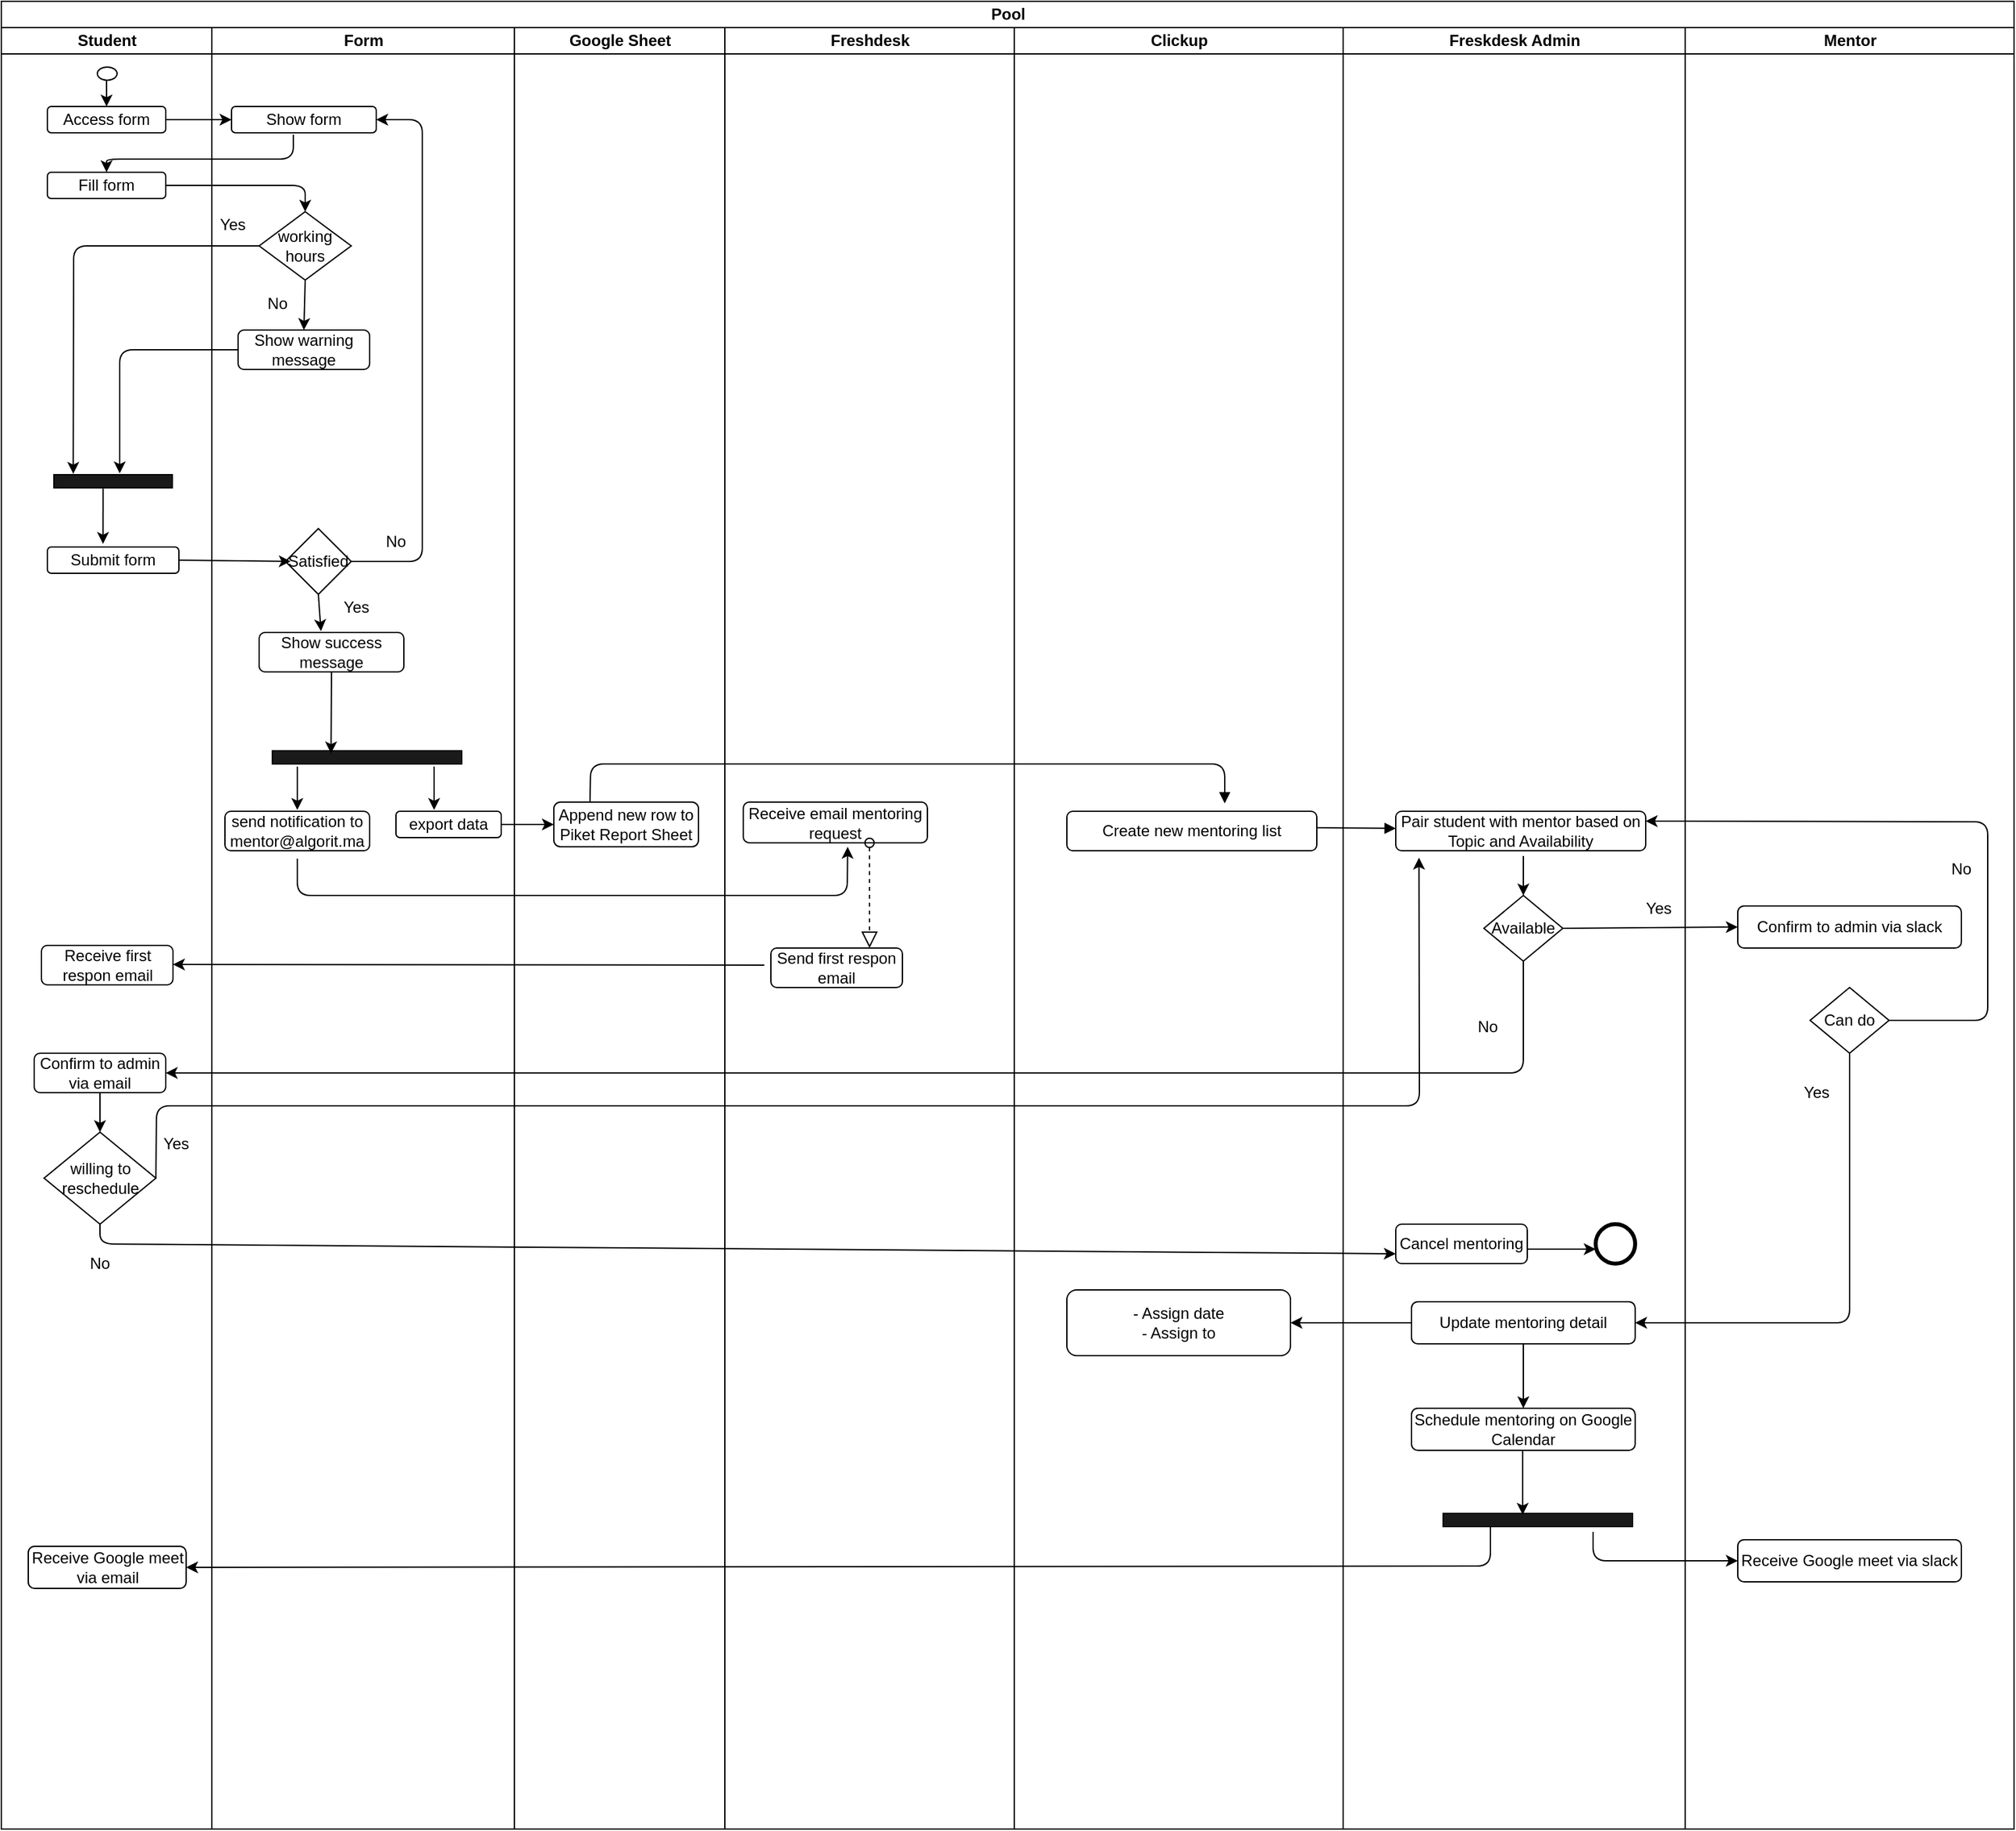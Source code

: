 <mxfile version="14.6.3" type="github">
  <diagram id="prtHgNgQTEPvFCAcTncT" name="Page-1">
    <mxGraphModel dx="782" dy="380" grid="1" gridSize="10" guides="1" tooltips="1" connect="1" arrows="1" fold="1" page="1" pageScale="1" pageWidth="827" pageHeight="1169" math="0" shadow="0">
      <root>
        <mxCell id="0" />
        <mxCell id="1" parent="0" />
        <mxCell id="jEkatf-dR_FKRXyiLeA1-9" value="Pool" style="swimlane;html=1;childLayout=stackLayout;resizeParent=1;resizeParentMax=0;startSize=20;" parent="1" vertex="1">
          <mxGeometry x="70" y="150" width="1530" height="1390" as="geometry" />
        </mxCell>
        <mxCell id="jEkatf-dR_FKRXyiLeA1-10" value="Student" style="swimlane;html=1;startSize=20;" parent="jEkatf-dR_FKRXyiLeA1-9" vertex="1">
          <mxGeometry y="20" width="160" height="1370" as="geometry" />
        </mxCell>
        <mxCell id="jEkatf-dR_FKRXyiLeA1-14" value="" style="shape=mxgraph.bpmn.shape;html=1;verticalLabelPosition=bottom;labelBackgroundColor=#ffffff;verticalAlign=top;align=center;perimeter=ellipsePerimeter;outlineConnect=0;outline=standard;symbol=general;" parent="jEkatf-dR_FKRXyiLeA1-10" vertex="1">
          <mxGeometry x="73" y="30" width="15" height="10" as="geometry" />
        </mxCell>
        <mxCell id="jEkatf-dR_FKRXyiLeA1-15" value="Access form" style="shape=ext;rounded=1;html=1;whiteSpace=wrap;" parent="jEkatf-dR_FKRXyiLeA1-10" vertex="1">
          <mxGeometry x="35" y="60" width="90" height="20" as="geometry" />
        </mxCell>
        <mxCell id="jEkatf-dR_FKRXyiLeA1-19" value="Fill form" style="shape=ext;rounded=1;html=1;whiteSpace=wrap;" parent="jEkatf-dR_FKRXyiLeA1-10" vertex="1">
          <mxGeometry x="35" y="110" width="90" height="20" as="geometry" />
        </mxCell>
        <mxCell id="jEkatf-dR_FKRXyiLeA1-23" value="Submit form" style="shape=ext;rounded=1;html=1;whiteSpace=wrap;" parent="jEkatf-dR_FKRXyiLeA1-10" vertex="1">
          <mxGeometry x="35" y="395" width="100" height="20" as="geometry" />
        </mxCell>
        <mxCell id="jEkatf-dR_FKRXyiLeA1-28" value="" style="rounded=0;whiteSpace=wrap;html=1;fillColor=#1A1A1A;" parent="jEkatf-dR_FKRXyiLeA1-10" vertex="1">
          <mxGeometry x="40" y="340" width="90" height="10" as="geometry" />
        </mxCell>
        <mxCell id="jEkatf-dR_FKRXyiLeA1-39" value="" style="endArrow=classic;html=1;exitX=0.415;exitY=1.067;exitDx=0;exitDy=0;exitPerimeter=0;entryX=0.423;entryY=-0.117;entryDx=0;entryDy=0;entryPerimeter=0;" parent="jEkatf-dR_FKRXyiLeA1-10" source="jEkatf-dR_FKRXyiLeA1-28" target="jEkatf-dR_FKRXyiLeA1-23" edge="1">
          <mxGeometry width="50" height="50" relative="1" as="geometry">
            <mxPoint x="320" y="300" as="sourcePoint" />
            <mxPoint x="370" y="250" as="targetPoint" />
          </mxGeometry>
        </mxCell>
        <mxCell id="jEkatf-dR_FKRXyiLeA1-40" value="" style="endArrow=classic;html=1;" parent="jEkatf-dR_FKRXyiLeA1-10" edge="1">
          <mxGeometry width="50" height="50" relative="1" as="geometry">
            <mxPoint x="80" y="40" as="sourcePoint" />
            <mxPoint x="80" y="60" as="targetPoint" />
          </mxGeometry>
        </mxCell>
        <mxCell id="jEkatf-dR_FKRXyiLeA1-43" value="Receive first respon email" style="shape=ext;rounded=1;html=1;whiteSpace=wrap;" parent="jEkatf-dR_FKRXyiLeA1-10" vertex="1">
          <mxGeometry x="30.5" y="698" width="100" height="30" as="geometry" />
        </mxCell>
        <mxCell id="jEkatf-dR_FKRXyiLeA1-142" value="Confirm to admin via email" style="shape=ext;rounded=1;html=1;whiteSpace=wrap;" parent="jEkatf-dR_FKRXyiLeA1-10" vertex="1">
          <mxGeometry x="25" y="780" width="100" height="30" as="geometry" />
        </mxCell>
        <mxCell id="jEkatf-dR_FKRXyiLeA1-153" value="willing to reschedule" style="rhombus;whiteSpace=wrap;html=1;" parent="jEkatf-dR_FKRXyiLeA1-10" vertex="1">
          <mxGeometry x="32.5" y="840" width="85" height="70" as="geometry" />
        </mxCell>
        <mxCell id="jEkatf-dR_FKRXyiLeA1-154" value="Yes" style="text;html=1;strokeColor=none;fillColor=none;align=center;verticalAlign=middle;whiteSpace=wrap;rounded=0;" parent="jEkatf-dR_FKRXyiLeA1-10" vertex="1">
          <mxGeometry x="112.5" y="839" width="40" height="20" as="geometry" />
        </mxCell>
        <mxCell id="jEkatf-dR_FKRXyiLeA1-155" value="No" style="text;html=1;strokeColor=none;fillColor=none;align=center;verticalAlign=middle;whiteSpace=wrap;rounded=0;" parent="jEkatf-dR_FKRXyiLeA1-10" vertex="1">
          <mxGeometry x="55" y="930" width="40" height="20" as="geometry" />
        </mxCell>
        <mxCell id="jEkatf-dR_FKRXyiLeA1-157" value="" style="endArrow=classic;html=1;exitX=0.5;exitY=1;exitDx=0;exitDy=0;entryX=0.5;entryY=0;entryDx=0;entryDy=0;" parent="jEkatf-dR_FKRXyiLeA1-10" source="jEkatf-dR_FKRXyiLeA1-142" target="jEkatf-dR_FKRXyiLeA1-153" edge="1">
          <mxGeometry width="50" height="50" relative="1" as="geometry">
            <mxPoint x="450" y="900" as="sourcePoint" />
            <mxPoint x="500" y="850" as="targetPoint" />
          </mxGeometry>
        </mxCell>
        <mxCell id="bVA2tYg72Dks3-2WFUud-3" value="Receive Google meet via email" style="shape=ext;rounded=1;html=1;whiteSpace=wrap;" vertex="1" parent="jEkatf-dR_FKRXyiLeA1-10">
          <mxGeometry x="20.5" y="1155" width="120" height="32" as="geometry" />
        </mxCell>
        <mxCell id="jEkatf-dR_FKRXyiLeA1-11" value="Form" style="swimlane;html=1;startSize=20;" parent="jEkatf-dR_FKRXyiLeA1-9" vertex="1">
          <mxGeometry x="160" y="20" width="230" height="1370" as="geometry" />
        </mxCell>
        <mxCell id="jEkatf-dR_FKRXyiLeA1-16" value="Show form" style="shape=ext;rounded=1;html=1;whiteSpace=wrap;" parent="jEkatf-dR_FKRXyiLeA1-11" vertex="1">
          <mxGeometry x="15" y="60" width="110" height="20" as="geometry" />
        </mxCell>
        <mxCell id="jEkatf-dR_FKRXyiLeA1-21" value="working hours" style="rhombus;whiteSpace=wrap;html=1;" parent="jEkatf-dR_FKRXyiLeA1-11" vertex="1">
          <mxGeometry x="36" y="140" width="70" height="52" as="geometry" />
        </mxCell>
        <mxCell id="jEkatf-dR_FKRXyiLeA1-24" value="Show warning message" style="shape=ext;rounded=1;html=1;whiteSpace=wrap;" parent="jEkatf-dR_FKRXyiLeA1-11" vertex="1">
          <mxGeometry x="20" y="230" width="100" height="30" as="geometry" />
        </mxCell>
        <mxCell id="jEkatf-dR_FKRXyiLeA1-33" value="No" style="text;html=1;strokeColor=none;fillColor=none;align=center;verticalAlign=middle;whiteSpace=wrap;rounded=0;" parent="jEkatf-dR_FKRXyiLeA1-11" vertex="1">
          <mxGeometry x="30" y="200" width="40" height="20" as="geometry" />
        </mxCell>
        <mxCell id="jEkatf-dR_FKRXyiLeA1-34" value="Yes" style="text;html=1;strokeColor=none;fillColor=none;align=center;verticalAlign=middle;whiteSpace=wrap;rounded=0;" parent="jEkatf-dR_FKRXyiLeA1-11" vertex="1">
          <mxGeometry x="-4" y="140" width="40" height="20" as="geometry" />
        </mxCell>
        <mxCell id="jEkatf-dR_FKRXyiLeA1-36" value="" style="endArrow=classic;html=1;exitX=0.5;exitY=1;exitDx=0;exitDy=0;" parent="jEkatf-dR_FKRXyiLeA1-11" source="jEkatf-dR_FKRXyiLeA1-21" edge="1">
          <mxGeometry width="50" height="50" relative="1" as="geometry">
            <mxPoint x="160" y="300" as="sourcePoint" />
            <mxPoint x="70" y="230" as="targetPoint" />
          </mxGeometry>
        </mxCell>
        <mxCell id="jEkatf-dR_FKRXyiLeA1-44" value="Show success message" style="shape=ext;rounded=1;html=1;whiteSpace=wrap;" parent="jEkatf-dR_FKRXyiLeA1-11" vertex="1">
          <mxGeometry x="36" y="460" width="110" height="30" as="geometry" />
        </mxCell>
        <mxCell id="jEkatf-dR_FKRXyiLeA1-45" value="Satisfied" style="rhombus;whiteSpace=wrap;html=1;" parent="jEkatf-dR_FKRXyiLeA1-11" vertex="1">
          <mxGeometry x="56" y="381" width="50" height="50" as="geometry" />
        </mxCell>
        <mxCell id="jEkatf-dR_FKRXyiLeA1-47" value="" style="endArrow=classic;html=1;exitX=1;exitY=0.5;exitDx=0;exitDy=0;entryX=1;entryY=0.5;entryDx=0;entryDy=0;" parent="jEkatf-dR_FKRXyiLeA1-11" source="jEkatf-dR_FKRXyiLeA1-45" target="jEkatf-dR_FKRXyiLeA1-16" edge="1">
          <mxGeometry width="50" height="50" relative="1" as="geometry">
            <mxPoint x="110" y="400" as="sourcePoint" />
            <mxPoint x="130" y="70" as="targetPoint" />
            <Array as="points">
              <mxPoint x="160" y="406" />
              <mxPoint x="160" y="70" />
            </Array>
          </mxGeometry>
        </mxCell>
        <mxCell id="jEkatf-dR_FKRXyiLeA1-48" value="No" style="text;html=1;strokeColor=none;fillColor=none;align=center;verticalAlign=middle;whiteSpace=wrap;rounded=0;" parent="jEkatf-dR_FKRXyiLeA1-11" vertex="1">
          <mxGeometry x="120" y="381" width="40" height="20" as="geometry" />
        </mxCell>
        <mxCell id="jEkatf-dR_FKRXyiLeA1-49" value="Yes" style="text;html=1;strokeColor=none;fillColor=none;align=center;verticalAlign=middle;whiteSpace=wrap;rounded=0;" parent="jEkatf-dR_FKRXyiLeA1-11" vertex="1">
          <mxGeometry x="90" y="431" width="40" height="20" as="geometry" />
        </mxCell>
        <mxCell id="jEkatf-dR_FKRXyiLeA1-50" value="" style="endArrow=classic;html=1;exitX=0.5;exitY=1;exitDx=0;exitDy=0;" parent="jEkatf-dR_FKRXyiLeA1-11" source="jEkatf-dR_FKRXyiLeA1-45" edge="1">
          <mxGeometry width="50" height="50" relative="1" as="geometry">
            <mxPoint x="160" y="350" as="sourcePoint" />
            <mxPoint x="83" y="459" as="targetPoint" />
          </mxGeometry>
        </mxCell>
        <mxCell id="jEkatf-dR_FKRXyiLeA1-60" value="send notification to mentor@algorit.ma" style="shape=ext;rounded=1;html=1;whiteSpace=wrap;" parent="jEkatf-dR_FKRXyiLeA1-11" vertex="1">
          <mxGeometry x="10" y="596" width="110" height="30" as="geometry" />
        </mxCell>
        <mxCell id="jEkatf-dR_FKRXyiLeA1-61" value="export data" style="shape=ext;rounded=1;html=1;whiteSpace=wrap;" parent="jEkatf-dR_FKRXyiLeA1-11" vertex="1">
          <mxGeometry x="140" y="596" width="80" height="20" as="geometry" />
        </mxCell>
        <mxCell id="jEkatf-dR_FKRXyiLeA1-62" value="" style="rounded=0;whiteSpace=wrap;html=1;fillColor=#1A1A1A;" parent="jEkatf-dR_FKRXyiLeA1-11" vertex="1">
          <mxGeometry x="46" y="550" width="144" height="10" as="geometry" />
        </mxCell>
        <mxCell id="jEkatf-dR_FKRXyiLeA1-63" value="" style="endArrow=classic;html=1;exitX=0.5;exitY=1;exitDx=0;exitDy=0;entryX=0.31;entryY=0.2;entryDx=0;entryDy=0;entryPerimeter=0;" parent="jEkatf-dR_FKRXyiLeA1-11" source="jEkatf-dR_FKRXyiLeA1-44" target="jEkatf-dR_FKRXyiLeA1-62" edge="1">
          <mxGeometry width="50" height="50" relative="1" as="geometry">
            <mxPoint x="160" y="550" as="sourcePoint" />
            <mxPoint x="93" y="540" as="targetPoint" />
          </mxGeometry>
        </mxCell>
        <mxCell id="jEkatf-dR_FKRXyiLeA1-64" value="" style="endArrow=classic;html=1;entryX=0.5;entryY=0;entryDx=0;entryDy=0;" parent="jEkatf-dR_FKRXyiLeA1-11" edge="1">
          <mxGeometry width="50" height="50" relative="1" as="geometry">
            <mxPoint x="65" y="562" as="sourcePoint" />
            <mxPoint x="65" y="595" as="targetPoint" />
          </mxGeometry>
        </mxCell>
        <mxCell id="jEkatf-dR_FKRXyiLeA1-12" value="Google Sheet" style="swimlane;html=1;startSize=20;" parent="jEkatf-dR_FKRXyiLeA1-9" vertex="1">
          <mxGeometry x="390" y="20" width="160" height="1370" as="geometry" />
        </mxCell>
        <mxCell id="jEkatf-dR_FKRXyiLeA1-66" value="Append new row to Piket Report Sheet" style="shape=ext;rounded=1;html=1;whiteSpace=wrap;" parent="jEkatf-dR_FKRXyiLeA1-12" vertex="1">
          <mxGeometry x="30" y="589" width="110" height="34" as="geometry" />
        </mxCell>
        <mxCell id="jEkatf-dR_FKRXyiLeA1-13" value="Freshdesk" style="swimlane;html=1;startSize=20;" parent="jEkatf-dR_FKRXyiLeA1-9" vertex="1">
          <mxGeometry x="550" y="20" width="220" height="1370" as="geometry" />
        </mxCell>
        <mxCell id="jEkatf-dR_FKRXyiLeA1-68" value="Receive email mentoring request" style="shape=ext;rounded=1;html=1;whiteSpace=wrap;" parent="jEkatf-dR_FKRXyiLeA1-13" vertex="1">
          <mxGeometry x="14" y="589" width="140" height="31" as="geometry" />
        </mxCell>
        <mxCell id="jEkatf-dR_FKRXyiLeA1-70" value="Send first respon email" style="shape=ext;rounded=1;html=1;whiteSpace=wrap;" parent="jEkatf-dR_FKRXyiLeA1-13" vertex="1">
          <mxGeometry x="35" y="700" width="100" height="30" as="geometry" />
        </mxCell>
        <mxCell id="jEkatf-dR_FKRXyiLeA1-73" value="" style="startArrow=oval;startFill=0;startSize=7;endArrow=block;endFill=0;endSize=10;dashed=1;html=1;entryX=0.75;entryY=0;entryDx=0;entryDy=0;" parent="jEkatf-dR_FKRXyiLeA1-13" target="jEkatf-dR_FKRXyiLeA1-70" edge="1">
          <mxGeometry width="100" relative="1" as="geometry">
            <mxPoint x="110" y="620" as="sourcePoint" />
            <mxPoint x="-120" y="670" as="targetPoint" />
          </mxGeometry>
        </mxCell>
        <mxCell id="jEkatf-dR_FKRXyiLeA1-20" value="Clickup" style="swimlane;html=1;startSize=20;" parent="jEkatf-dR_FKRXyiLeA1-9" vertex="1">
          <mxGeometry x="770" y="20" width="250" height="1370" as="geometry" />
        </mxCell>
        <mxCell id="jEkatf-dR_FKRXyiLeA1-74" value="Create new mentoring list" style="shape=ext;rounded=1;html=1;whiteSpace=wrap;" parent="jEkatf-dR_FKRXyiLeA1-20" vertex="1">
          <mxGeometry x="40" y="596" width="190" height="30" as="geometry" />
        </mxCell>
        <mxCell id="jEkatf-dR_FKRXyiLeA1-150" value="- Assign date&lt;br&gt;- Assign to" style="shape=ext;rounded=1;html=1;whiteSpace=wrap;" parent="jEkatf-dR_FKRXyiLeA1-20" vertex="1">
          <mxGeometry x="40" y="960" width="170" height="50" as="geometry" />
        </mxCell>
        <mxCell id="jEkatf-dR_FKRXyiLeA1-37" value="" style="endArrow=classic;html=1;exitX=0;exitY=0.5;exitDx=0;exitDy=0;entryX=0.163;entryY=-0.067;entryDx=0;entryDy=0;entryPerimeter=0;" parent="jEkatf-dR_FKRXyiLeA1-9" source="jEkatf-dR_FKRXyiLeA1-21" target="jEkatf-dR_FKRXyiLeA1-28" edge="1">
          <mxGeometry width="50" height="50" relative="1" as="geometry">
            <mxPoint x="320" y="320" as="sourcePoint" />
            <mxPoint x="370" y="270" as="targetPoint" />
            <Array as="points">
              <mxPoint x="55" y="186" />
            </Array>
          </mxGeometry>
        </mxCell>
        <mxCell id="jEkatf-dR_FKRXyiLeA1-38" value="" style="endArrow=classic;html=1;exitX=0;exitY=0.5;exitDx=0;exitDy=0;" parent="jEkatf-dR_FKRXyiLeA1-9" source="jEkatf-dR_FKRXyiLeA1-24" edge="1">
          <mxGeometry width="50" height="50" relative="1" as="geometry">
            <mxPoint x="320" y="320" as="sourcePoint" />
            <mxPoint x="90" y="359" as="targetPoint" />
            <Array as="points">
              <mxPoint x="90" y="265" />
            </Array>
          </mxGeometry>
        </mxCell>
        <mxCell id="jEkatf-dR_FKRXyiLeA1-41" value="" style="endArrow=classic;html=1;exitX=1;exitY=0.5;exitDx=0;exitDy=0;entryX=0;entryY=0.5;entryDx=0;entryDy=0;" parent="jEkatf-dR_FKRXyiLeA1-9" source="jEkatf-dR_FKRXyiLeA1-15" target="jEkatf-dR_FKRXyiLeA1-16" edge="1">
          <mxGeometry width="50" height="50" relative="1" as="geometry">
            <mxPoint x="320" y="270" as="sourcePoint" />
            <mxPoint x="370" y="220" as="targetPoint" />
          </mxGeometry>
        </mxCell>
        <mxCell id="jEkatf-dR_FKRXyiLeA1-42" value="" style="endArrow=classic;html=1;exitX=0.427;exitY=1.067;exitDx=0;exitDy=0;exitPerimeter=0;entryX=0.5;entryY=0;entryDx=0;entryDy=0;" parent="jEkatf-dR_FKRXyiLeA1-9" source="jEkatf-dR_FKRXyiLeA1-16" target="jEkatf-dR_FKRXyiLeA1-19" edge="1">
          <mxGeometry width="50" height="50" relative="1" as="geometry">
            <mxPoint x="320" y="270" as="sourcePoint" />
            <mxPoint x="370" y="220" as="targetPoint" />
            <Array as="points">
              <mxPoint x="222" y="120" />
              <mxPoint x="80" y="120" />
            </Array>
          </mxGeometry>
        </mxCell>
        <mxCell id="jEkatf-dR_FKRXyiLeA1-46" value="" style="endArrow=classic;html=1;entryX=0.08;entryY=0.5;entryDx=0;entryDy=0;entryPerimeter=0;exitX=1;exitY=0.5;exitDx=0;exitDy=0;" parent="jEkatf-dR_FKRXyiLeA1-9" source="jEkatf-dR_FKRXyiLeA1-23" target="jEkatf-dR_FKRXyiLeA1-45" edge="1">
          <mxGeometry width="50" height="50" relative="1" as="geometry">
            <mxPoint x="140" y="420" as="sourcePoint" />
            <mxPoint x="370" y="300" as="targetPoint" />
          </mxGeometry>
        </mxCell>
        <mxCell id="jEkatf-dR_FKRXyiLeA1-67" value="" style="endArrow=classic;html=1;exitX=1;exitY=0.5;exitDx=0;exitDy=0;entryX=0;entryY=0.5;entryDx=0;entryDy=0;" parent="jEkatf-dR_FKRXyiLeA1-9" source="jEkatf-dR_FKRXyiLeA1-61" target="jEkatf-dR_FKRXyiLeA1-66" edge="1">
          <mxGeometry width="50" height="50" relative="1" as="geometry">
            <mxPoint x="340" y="520" as="sourcePoint" />
            <mxPoint x="390" y="470" as="targetPoint" />
          </mxGeometry>
        </mxCell>
        <mxCell id="jEkatf-dR_FKRXyiLeA1-69" value="" style="endArrow=classic;html=1;entryX=0.567;entryY=1.097;entryDx=0;entryDy=0;entryPerimeter=0;" parent="jEkatf-dR_FKRXyiLeA1-9" target="jEkatf-dR_FKRXyiLeA1-68" edge="1">
          <mxGeometry width="50" height="50" relative="1" as="geometry">
            <mxPoint x="225" y="652" as="sourcePoint" />
            <mxPoint x="410" y="590" as="targetPoint" />
            <Array as="points">
              <mxPoint x="225" y="680" />
              <mxPoint x="643" y="680" />
            </Array>
          </mxGeometry>
        </mxCell>
        <mxCell id="jEkatf-dR_FKRXyiLeA1-75" value="Freskdesk Admin" style="swimlane;html=1;startSize=20;" parent="jEkatf-dR_FKRXyiLeA1-9" vertex="1">
          <mxGeometry x="1020" y="20" width="260" height="1370" as="geometry" />
        </mxCell>
        <mxCell id="jEkatf-dR_FKRXyiLeA1-76" value="Pair student with mentor based on Topic and Availability" style="shape=ext;rounded=1;html=1;whiteSpace=wrap;" parent="jEkatf-dR_FKRXyiLeA1-75" vertex="1">
          <mxGeometry x="40" y="596" width="190" height="30" as="geometry" />
        </mxCell>
        <mxCell id="jEkatf-dR_FKRXyiLeA1-78" value="" style="endArrow=block;endFill=1;endSize=6;html=1;exitX=1;exitY=0.25;exitDx=0;exitDy=0;" parent="jEkatf-dR_FKRXyiLeA1-75" edge="1">
          <mxGeometry width="100" relative="1" as="geometry">
            <mxPoint x="-20" y="608.5" as="sourcePoint" />
            <mxPoint x="40" y="609" as="targetPoint" />
          </mxGeometry>
        </mxCell>
        <mxCell id="jEkatf-dR_FKRXyiLeA1-86" value="Available" style="rhombus;whiteSpace=wrap;html=1;" parent="jEkatf-dR_FKRXyiLeA1-75" vertex="1">
          <mxGeometry x="107" y="660" width="60" height="50" as="geometry" />
        </mxCell>
        <mxCell id="jEkatf-dR_FKRXyiLeA1-88" value="Yes" style="text;html=1;strokeColor=none;fillColor=none;align=center;verticalAlign=middle;whiteSpace=wrap;rounded=0;" parent="jEkatf-dR_FKRXyiLeA1-75" vertex="1">
          <mxGeometry x="220" y="660" width="40" height="20" as="geometry" />
        </mxCell>
        <mxCell id="jEkatf-dR_FKRXyiLeA1-139" value="No" style="text;html=1;strokeColor=none;fillColor=none;align=center;verticalAlign=middle;whiteSpace=wrap;rounded=0;" parent="jEkatf-dR_FKRXyiLeA1-75" vertex="1">
          <mxGeometry x="90" y="750" width="40" height="20" as="geometry" />
        </mxCell>
        <mxCell id="jEkatf-dR_FKRXyiLeA1-149" value="Update mentoring detail" style="shape=ext;rounded=1;html=1;whiteSpace=wrap;" parent="jEkatf-dR_FKRXyiLeA1-75" vertex="1">
          <mxGeometry x="52" y="969" width="170" height="32" as="geometry" />
        </mxCell>
        <mxCell id="jEkatf-dR_FKRXyiLeA1-158" value="Cancel mentoring" style="shape=ext;rounded=1;html=1;whiteSpace=wrap;" parent="jEkatf-dR_FKRXyiLeA1-75" vertex="1">
          <mxGeometry x="40" y="910" width="100" height="30" as="geometry" />
        </mxCell>
        <mxCell id="jEkatf-dR_FKRXyiLeA1-164" value="" style="shape=mxgraph.bpmn.shape;html=1;verticalLabelPosition=bottom;labelBackgroundColor=#ffffff;verticalAlign=top;align=center;perimeter=ellipsePerimeter;outlineConnect=0;outline=end;symbol=general;fillColor=#FFFFFF;" parent="jEkatf-dR_FKRXyiLeA1-75" vertex="1">
          <mxGeometry x="192" y="910" width="30" height="30" as="geometry" />
        </mxCell>
        <mxCell id="jEkatf-dR_FKRXyiLeA1-165" value="" style="endArrow=classic;html=1;exitX=1;exitY=0.5;exitDx=0;exitDy=0;entryX=0;entryY=0.5;entryDx=0;entryDy=0;" parent="jEkatf-dR_FKRXyiLeA1-75" edge="1">
          <mxGeometry width="50" height="50" relative="1" as="geometry">
            <mxPoint x="140" y="929" as="sourcePoint" />
            <mxPoint x="192.0" y="929" as="targetPoint" />
          </mxGeometry>
        </mxCell>
        <mxCell id="bVA2tYg72Dks3-2WFUud-1" value="Schedule mentoring on Google Calendar" style="shape=ext;rounded=1;html=1;whiteSpace=wrap;" vertex="1" parent="jEkatf-dR_FKRXyiLeA1-75">
          <mxGeometry x="52" y="1050" width="170" height="32" as="geometry" />
        </mxCell>
        <mxCell id="bVA2tYg72Dks3-2WFUud-4" value="" style="rounded=0;whiteSpace=wrap;html=1;fillColor=#1A1A1A;" vertex="1" parent="jEkatf-dR_FKRXyiLeA1-75">
          <mxGeometry x="76" y="1130" width="144" height="10" as="geometry" />
        </mxCell>
        <mxCell id="bVA2tYg72Dks3-2WFUud-5" value="" style="endArrow=classic;html=1;entryX=0.5;entryY=0;entryDx=0;entryDy=0;exitX=0.5;exitY=1;exitDx=0;exitDy=0;" edge="1" parent="jEkatf-dR_FKRXyiLeA1-75" source="jEkatf-dR_FKRXyiLeA1-149" target="bVA2tYg72Dks3-2WFUud-1">
          <mxGeometry width="50" height="50" relative="1" as="geometry">
            <mxPoint x="-120" y="1000" as="sourcePoint" />
            <mxPoint x="-70" y="950" as="targetPoint" />
          </mxGeometry>
        </mxCell>
        <mxCell id="bVA2tYg72Dks3-2WFUud-6" value="" style="endArrow=classic;html=1;entryX=0.5;entryY=0;entryDx=0;entryDy=0;exitX=0.5;exitY=1;exitDx=0;exitDy=0;" edge="1" parent="jEkatf-dR_FKRXyiLeA1-75">
          <mxGeometry width="50" height="50" relative="1" as="geometry">
            <mxPoint x="136.5" y="1082" as="sourcePoint" />
            <mxPoint x="136.5" y="1131" as="targetPoint" />
          </mxGeometry>
        </mxCell>
        <mxCell id="jEkatf-dR_FKRXyiLeA1-83" value="Mentor" style="swimlane;html=1;startSize=20;" parent="jEkatf-dR_FKRXyiLeA1-9" vertex="1">
          <mxGeometry x="1280" y="20" width="250" height="1370" as="geometry" />
        </mxCell>
        <mxCell id="jEkatf-dR_FKRXyiLeA1-87" value="Confirm to admin via slack" style="shape=ext;rounded=1;html=1;whiteSpace=wrap;" parent="jEkatf-dR_FKRXyiLeA1-83" vertex="1">
          <mxGeometry x="40" y="668" width="170" height="32" as="geometry" />
        </mxCell>
        <mxCell id="jEkatf-dR_FKRXyiLeA1-145" value="Can do" style="rhombus;whiteSpace=wrap;html=1;" parent="jEkatf-dR_FKRXyiLeA1-83" vertex="1">
          <mxGeometry x="95" y="730" width="60" height="50" as="geometry" />
        </mxCell>
        <mxCell id="jEkatf-dR_FKRXyiLeA1-146" value="Yes" style="text;html=1;strokeColor=none;fillColor=none;align=center;verticalAlign=middle;whiteSpace=wrap;rounded=0;" parent="jEkatf-dR_FKRXyiLeA1-83" vertex="1">
          <mxGeometry x="80" y="800" width="40" height="20" as="geometry" />
        </mxCell>
        <mxCell id="jEkatf-dR_FKRXyiLeA1-147" value="No" style="text;html=1;strokeColor=none;fillColor=none;align=center;verticalAlign=middle;whiteSpace=wrap;rounded=0;" parent="jEkatf-dR_FKRXyiLeA1-83" vertex="1">
          <mxGeometry x="190" y="630" width="40" height="20" as="geometry" />
        </mxCell>
        <mxCell id="bVA2tYg72Dks3-2WFUud-2" value="Receive Google meet via slack" style="shape=ext;rounded=1;html=1;whiteSpace=wrap;" vertex="1" parent="jEkatf-dR_FKRXyiLeA1-83">
          <mxGeometry x="40" y="1150" width="170" height="32" as="geometry" />
        </mxCell>
        <mxCell id="jEkatf-dR_FKRXyiLeA1-141" value="" style="endArrow=classic;html=1;exitX=1;exitY=0.5;exitDx=0;exitDy=0;entryX=0;entryY=0.5;entryDx=0;entryDy=0;" parent="jEkatf-dR_FKRXyiLeA1-9" source="jEkatf-dR_FKRXyiLeA1-86" target="jEkatf-dR_FKRXyiLeA1-87" edge="1">
          <mxGeometry width="50" height="50" relative="1" as="geometry">
            <mxPoint x="840" y="910" as="sourcePoint" />
            <mxPoint x="890" y="860" as="targetPoint" />
          </mxGeometry>
        </mxCell>
        <mxCell id="jEkatf-dR_FKRXyiLeA1-143" value="" style="endArrow=classic;html=1;exitX=0.5;exitY=1;exitDx=0;exitDy=0;" parent="jEkatf-dR_FKRXyiLeA1-9" source="jEkatf-dR_FKRXyiLeA1-86" edge="1">
          <mxGeometry width="50" height="50" relative="1" as="geometry">
            <mxPoint x="550" y="880" as="sourcePoint" />
            <mxPoint x="125" y="815" as="targetPoint" />
            <Array as="points">
              <mxPoint x="1157" y="815" />
            </Array>
          </mxGeometry>
        </mxCell>
        <mxCell id="jEkatf-dR_FKRXyiLeA1-148" value="" style="endArrow=classic;html=1;exitX=1;exitY=0.5;exitDx=0;exitDy=0;entryX=1;entryY=0.25;entryDx=0;entryDy=0;" parent="jEkatf-dR_FKRXyiLeA1-9" source="jEkatf-dR_FKRXyiLeA1-145" target="jEkatf-dR_FKRXyiLeA1-76" edge="1">
          <mxGeometry width="50" height="50" relative="1" as="geometry">
            <mxPoint x="1000" y="880" as="sourcePoint" />
            <mxPoint x="1050" y="830" as="targetPoint" />
            <Array as="points">
              <mxPoint x="1510" y="775" />
              <mxPoint x="1510" y="624" />
            </Array>
          </mxGeometry>
        </mxCell>
        <mxCell id="jEkatf-dR_FKRXyiLeA1-151" value="" style="endArrow=classic;html=1;exitX=0.5;exitY=1;exitDx=0;exitDy=0;entryX=1;entryY=0.5;entryDx=0;entryDy=0;" parent="jEkatf-dR_FKRXyiLeA1-9" source="jEkatf-dR_FKRXyiLeA1-145" target="jEkatf-dR_FKRXyiLeA1-149" edge="1">
          <mxGeometry width="50" height="50" relative="1" as="geometry">
            <mxPoint x="940" y="910" as="sourcePoint" />
            <mxPoint x="990" y="860" as="targetPoint" />
            <Array as="points">
              <mxPoint x="1405" y="876" />
              <mxPoint x="1405" y="1005" />
            </Array>
          </mxGeometry>
        </mxCell>
        <mxCell id="jEkatf-dR_FKRXyiLeA1-152" value="" style="endArrow=classic;html=1;entryX=1;entryY=0.5;entryDx=0;entryDy=0;exitX=0;exitY=0.5;exitDx=0;exitDy=0;" parent="jEkatf-dR_FKRXyiLeA1-9" source="jEkatf-dR_FKRXyiLeA1-149" target="jEkatf-dR_FKRXyiLeA1-150" edge="1">
          <mxGeometry width="50" height="50" relative="1" as="geometry">
            <mxPoint x="1060" y="935" as="sourcePoint" />
            <mxPoint x="990" y="860" as="targetPoint" />
          </mxGeometry>
        </mxCell>
        <mxCell id="jEkatf-dR_FKRXyiLeA1-156" value="" style="endArrow=classic;html=1;exitX=1;exitY=0.5;exitDx=0;exitDy=0;entryX=0.093;entryY=1.176;entryDx=0;entryDy=0;entryPerimeter=0;" parent="jEkatf-dR_FKRXyiLeA1-9" source="jEkatf-dR_FKRXyiLeA1-153" target="jEkatf-dR_FKRXyiLeA1-76" edge="1">
          <mxGeometry width="50" height="50" relative="1" as="geometry">
            <mxPoint x="430" y="830" as="sourcePoint" />
            <mxPoint x="480" y="780" as="targetPoint" />
            <Array as="points">
              <mxPoint x="118" y="840" />
              <mxPoint x="1078" y="840" />
            </Array>
          </mxGeometry>
        </mxCell>
        <mxCell id="jEkatf-dR_FKRXyiLeA1-160" value="" style="endArrow=classic;html=1;exitX=0.5;exitY=1;exitDx=0;exitDy=0;entryX=0;entryY=0.75;entryDx=0;entryDy=0;" parent="jEkatf-dR_FKRXyiLeA1-9" source="jEkatf-dR_FKRXyiLeA1-153" target="jEkatf-dR_FKRXyiLeA1-158" edge="1">
          <mxGeometry width="50" height="50" relative="1" as="geometry">
            <mxPoint x="550" y="1080" as="sourcePoint" />
            <mxPoint x="600" y="1030" as="targetPoint" />
            <Array as="points">
              <mxPoint x="75" y="945" />
            </Array>
          </mxGeometry>
        </mxCell>
        <mxCell id="jEkatf-dR_FKRXyiLeA1-22" value="" style="endArrow=classic;html=1;exitX=1;exitY=0.5;exitDx=0;exitDy=0;" parent="jEkatf-dR_FKRXyiLeA1-9" source="jEkatf-dR_FKRXyiLeA1-19" edge="1">
          <mxGeometry width="50" height="50" relative="1" as="geometry">
            <mxPoint x="360" y="240" as="sourcePoint" />
            <mxPoint x="231" y="160" as="targetPoint" />
            <Array as="points">
              <mxPoint x="231" y="140" />
            </Array>
          </mxGeometry>
        </mxCell>
        <mxCell id="bVA2tYg72Dks3-2WFUud-7" value="" style="endArrow=classic;html=1;entryX=0;entryY=0.5;entryDx=0;entryDy=0;" edge="1" parent="jEkatf-dR_FKRXyiLeA1-9" target="bVA2tYg72Dks3-2WFUud-2">
          <mxGeometry width="50" height="50" relative="1" as="geometry">
            <mxPoint x="1210" y="1164" as="sourcePoint" />
            <mxPoint x="1110" y="1190" as="targetPoint" />
            <Array as="points">
              <mxPoint x="1210" y="1186" />
            </Array>
          </mxGeometry>
        </mxCell>
        <mxCell id="bVA2tYg72Dks3-2WFUud-8" value="" style="endArrow=classic;html=1;exitX=0.25;exitY=1;exitDx=0;exitDy=0;entryX=1;entryY=0.5;entryDx=0;entryDy=0;" edge="1" parent="jEkatf-dR_FKRXyiLeA1-9" source="bVA2tYg72Dks3-2WFUud-4" target="bVA2tYg72Dks3-2WFUud-3">
          <mxGeometry width="50" height="50" relative="1" as="geometry">
            <mxPoint x="930" y="1240" as="sourcePoint" />
            <mxPoint x="680" y="1190" as="targetPoint" />
            <Array as="points">
              <mxPoint x="1132" y="1190" />
            </Array>
          </mxGeometry>
        </mxCell>
        <mxCell id="jEkatf-dR_FKRXyiLeA1-65" value="" style="endArrow=classic;html=1;entryX=0.5;entryY=0;entryDx=0;entryDy=0;" parent="1" edge="1">
          <mxGeometry width="50" height="50" relative="1" as="geometry">
            <mxPoint x="399" y="732" as="sourcePoint" />
            <mxPoint x="399" y="765" as="targetPoint" />
          </mxGeometry>
        </mxCell>
        <mxCell id="jEkatf-dR_FKRXyiLeA1-72" value="" style="endArrow=classic;html=1;entryX=1;entryY=0.25;entryDx=0;entryDy=0;" parent="1" edge="1">
          <mxGeometry width="50" height="50" relative="1" as="geometry">
            <mxPoint x="650" y="883" as="sourcePoint" />
            <mxPoint x="200.5" y="882.5" as="targetPoint" />
          </mxGeometry>
        </mxCell>
        <mxCell id="jEkatf-dR_FKRXyiLeA1-79" value="" style="endArrow=block;endFill=1;endSize=6;html=1;exitX=0.25;exitY=0;exitDx=0;exitDy=0;" parent="1" source="jEkatf-dR_FKRXyiLeA1-66" edge="1">
          <mxGeometry width="100" relative="1" as="geometry">
            <mxPoint x="560" y="750" as="sourcePoint" />
            <mxPoint x="1000" y="760" as="targetPoint" />
            <Array as="points">
              <mxPoint x="518" y="730" />
              <mxPoint x="1000" y="730" />
            </Array>
          </mxGeometry>
        </mxCell>
        <mxCell id="jEkatf-dR_FKRXyiLeA1-140" value="" style="endArrow=classic;html=1;entryX=0.5;entryY=0;entryDx=0;entryDy=0;" parent="1" target="jEkatf-dR_FKRXyiLeA1-86" edge="1">
          <mxGeometry width="50" height="50" relative="1" as="geometry">
            <mxPoint x="1227" y="800" as="sourcePoint" />
            <mxPoint x="960" y="1010" as="targetPoint" />
          </mxGeometry>
        </mxCell>
      </root>
    </mxGraphModel>
  </diagram>
</mxfile>
